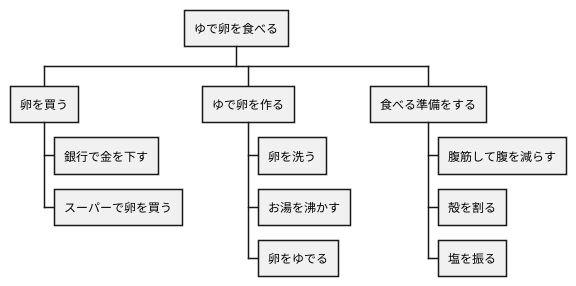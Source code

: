 @startwbs WBS


* ゆで卵を食べる
** 卵を買う
*** 銀行で金を下す
*** スーパーで卵を買う
** ゆで卵を作る
*** 卵を洗う
*** お湯を沸かす
*** 卵をゆでる
** 食べる準備をする
*** 腹筋して腹を減らす
*** 殻を割る
*** 塩を振る
@endwbs
